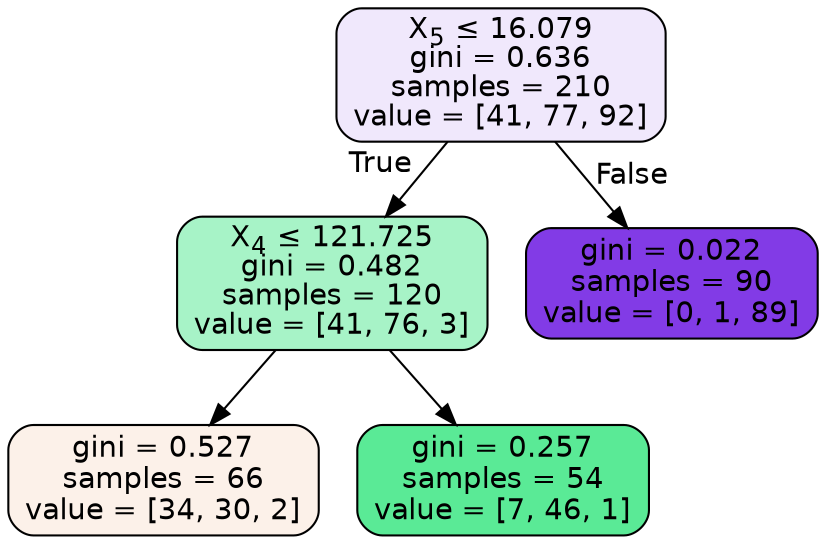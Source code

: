 digraph Tree {
node [shape=box, style="filled, rounded", color="black", fontname=helvetica] ;
edge [fontname=helvetica] ;
0 [label=<X<SUB>5</SUB> &le; 16.079<br/>gini = 0.636<br/>samples = 210<br/>value = [41, 77, 92]>, fillcolor="#8139e51d"] ;
1 [label=<X<SUB>4</SUB> &le; 121.725<br/>gini = 0.482<br/>samples = 120<br/>value = [41, 76, 3]>, fillcolor="#39e58171"] ;
0 -> 1 [labeldistance=2.5, labelangle=45, headlabel="True"] ;
2 [label=<gini = 0.527<br/>samples = 66<br/>value = [34, 30, 2]>, fillcolor="#e581391c"] ;
1 -> 2 ;
3 [label=<gini = 0.257<br/>samples = 54<br/>value = [7, 46, 1]>, fillcolor="#39e581d4"] ;
1 -> 3 ;
4 [label=<gini = 0.022<br/>samples = 90<br/>value = [0, 1, 89]>, fillcolor="#8139e5fc"] ;
0 -> 4 [labeldistance=2.5, labelangle=-45, headlabel="False"] ;
}